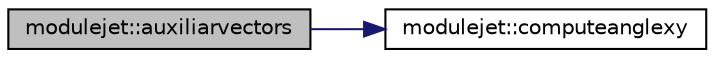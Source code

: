 digraph "modulejet::auxiliarvectors"
{
 // LATEX_PDF_SIZE
  edge [fontname="Helvetica",fontsize="10",labelfontname="Helvetica",labelfontsize="10"];
  node [fontname="Helvetica",fontsize="10",shape=record];
  rankdir="LR";
  Node1 [label="modulejet::auxiliarvectors",height=0.2,width=0.4,color="black", fillcolor="grey75", style="filled", fontcolor="black",tooltip=" "];
  Node1 -> Node2 [color="midnightblue",fontsize="10",style="solid",fontname="Helvetica"];
  Node2 [label="modulejet::computeanglexy",height=0.2,width=0.4,color="black", fillcolor="white", style="filled",URL="$namespacemodulejet.html#adbbd50d3810071999488736815c23285",tooltip=" "];
}
